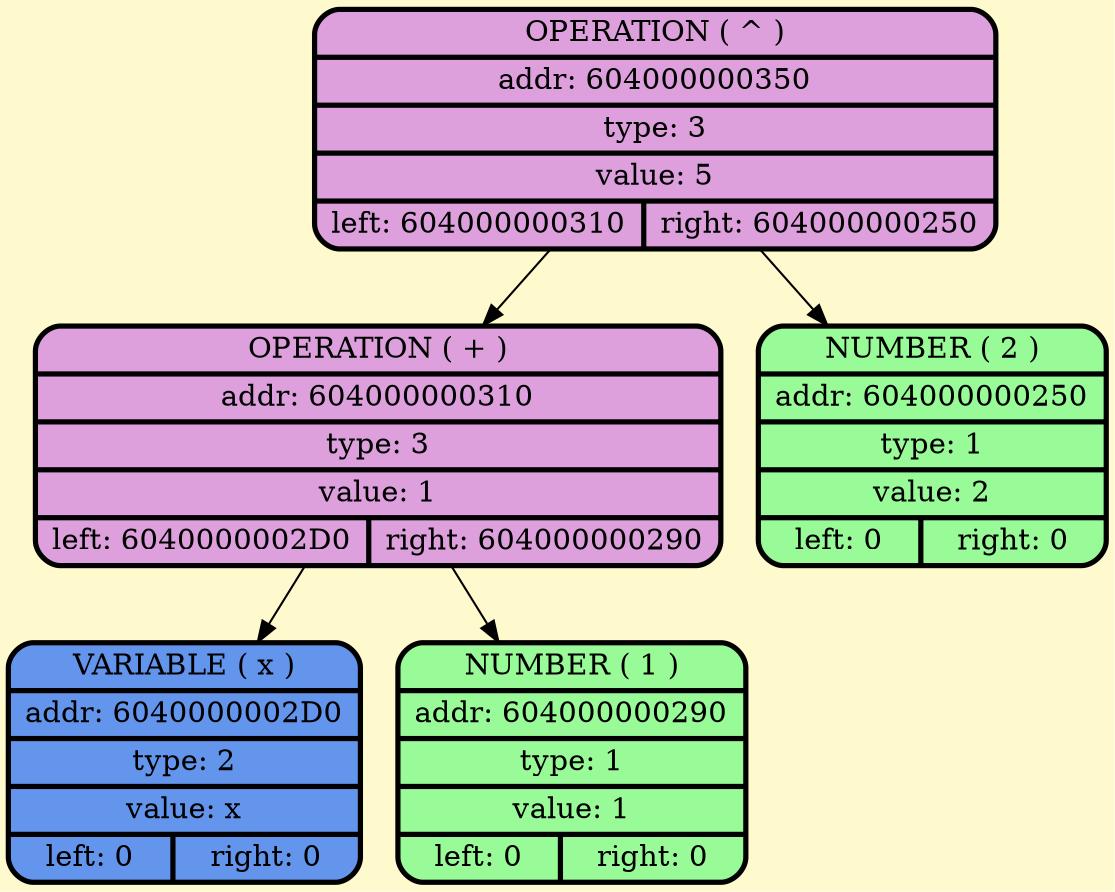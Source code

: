 digraph G {
    node [style=filled, fontcolor=darkblue, fillcolor=peachpuff, color="#252A34", penwidth=2.5];
    bgcolor="lemonchiffon";

node_0x604000000350 [shape=Mrecord; style = filled; fillcolor=plum; color = "#000000"; fontcolor = "#000000";label=" {OPERATION ( ^ ) | addr: 604000000350 | type: 3 | value: 5 | {left: 604000000310 | right: 604000000250}} "];
node_0x604000000310 [shape=Mrecord; style = filled; fillcolor=plum; color = "#000000"; fontcolor = "#000000";label=" {OPERATION ( + ) | addr: 604000000310 | type: 3 | value: 1 | {left: 6040000002D0 | right: 604000000290}} "];
    node_0x6040000002d0 [shape=Mrecord; style = filled; fillcolor = cornflowerblue; color = "#000000"; fontcolor = "#000000";  label="  {VARIABLE ( x )| addr: 6040000002D0 | type: 2| value: x | {left: 0 | right: 0}} "];
    node_0x604000000290 [shape=Mrecord; style = filled; fillcolor = palegreen; color = "#000000"; fontcolor = "#000000";  label="  {NUMBER ( 1 )| addr: 604000000290 | type: 1| value: 1 | {left: 0 | right: 0}} "];
    node_0x604000000250 [shape=Mrecord; style = filled; fillcolor = palegreen; color = "#000000"; fontcolor = "#000000";  label="  {NUMBER ( 2 )| addr: 604000000250 | type: 1| value: 2 | {left: 0 | right: 0}} "];
    node_0x604000000350 -> node_0x604000000310;
    node_0x604000000310 -> node_0x6040000002d0;
    node_0x604000000310 -> node_0x604000000290;
    node_0x604000000350 -> node_0x604000000250;
}
